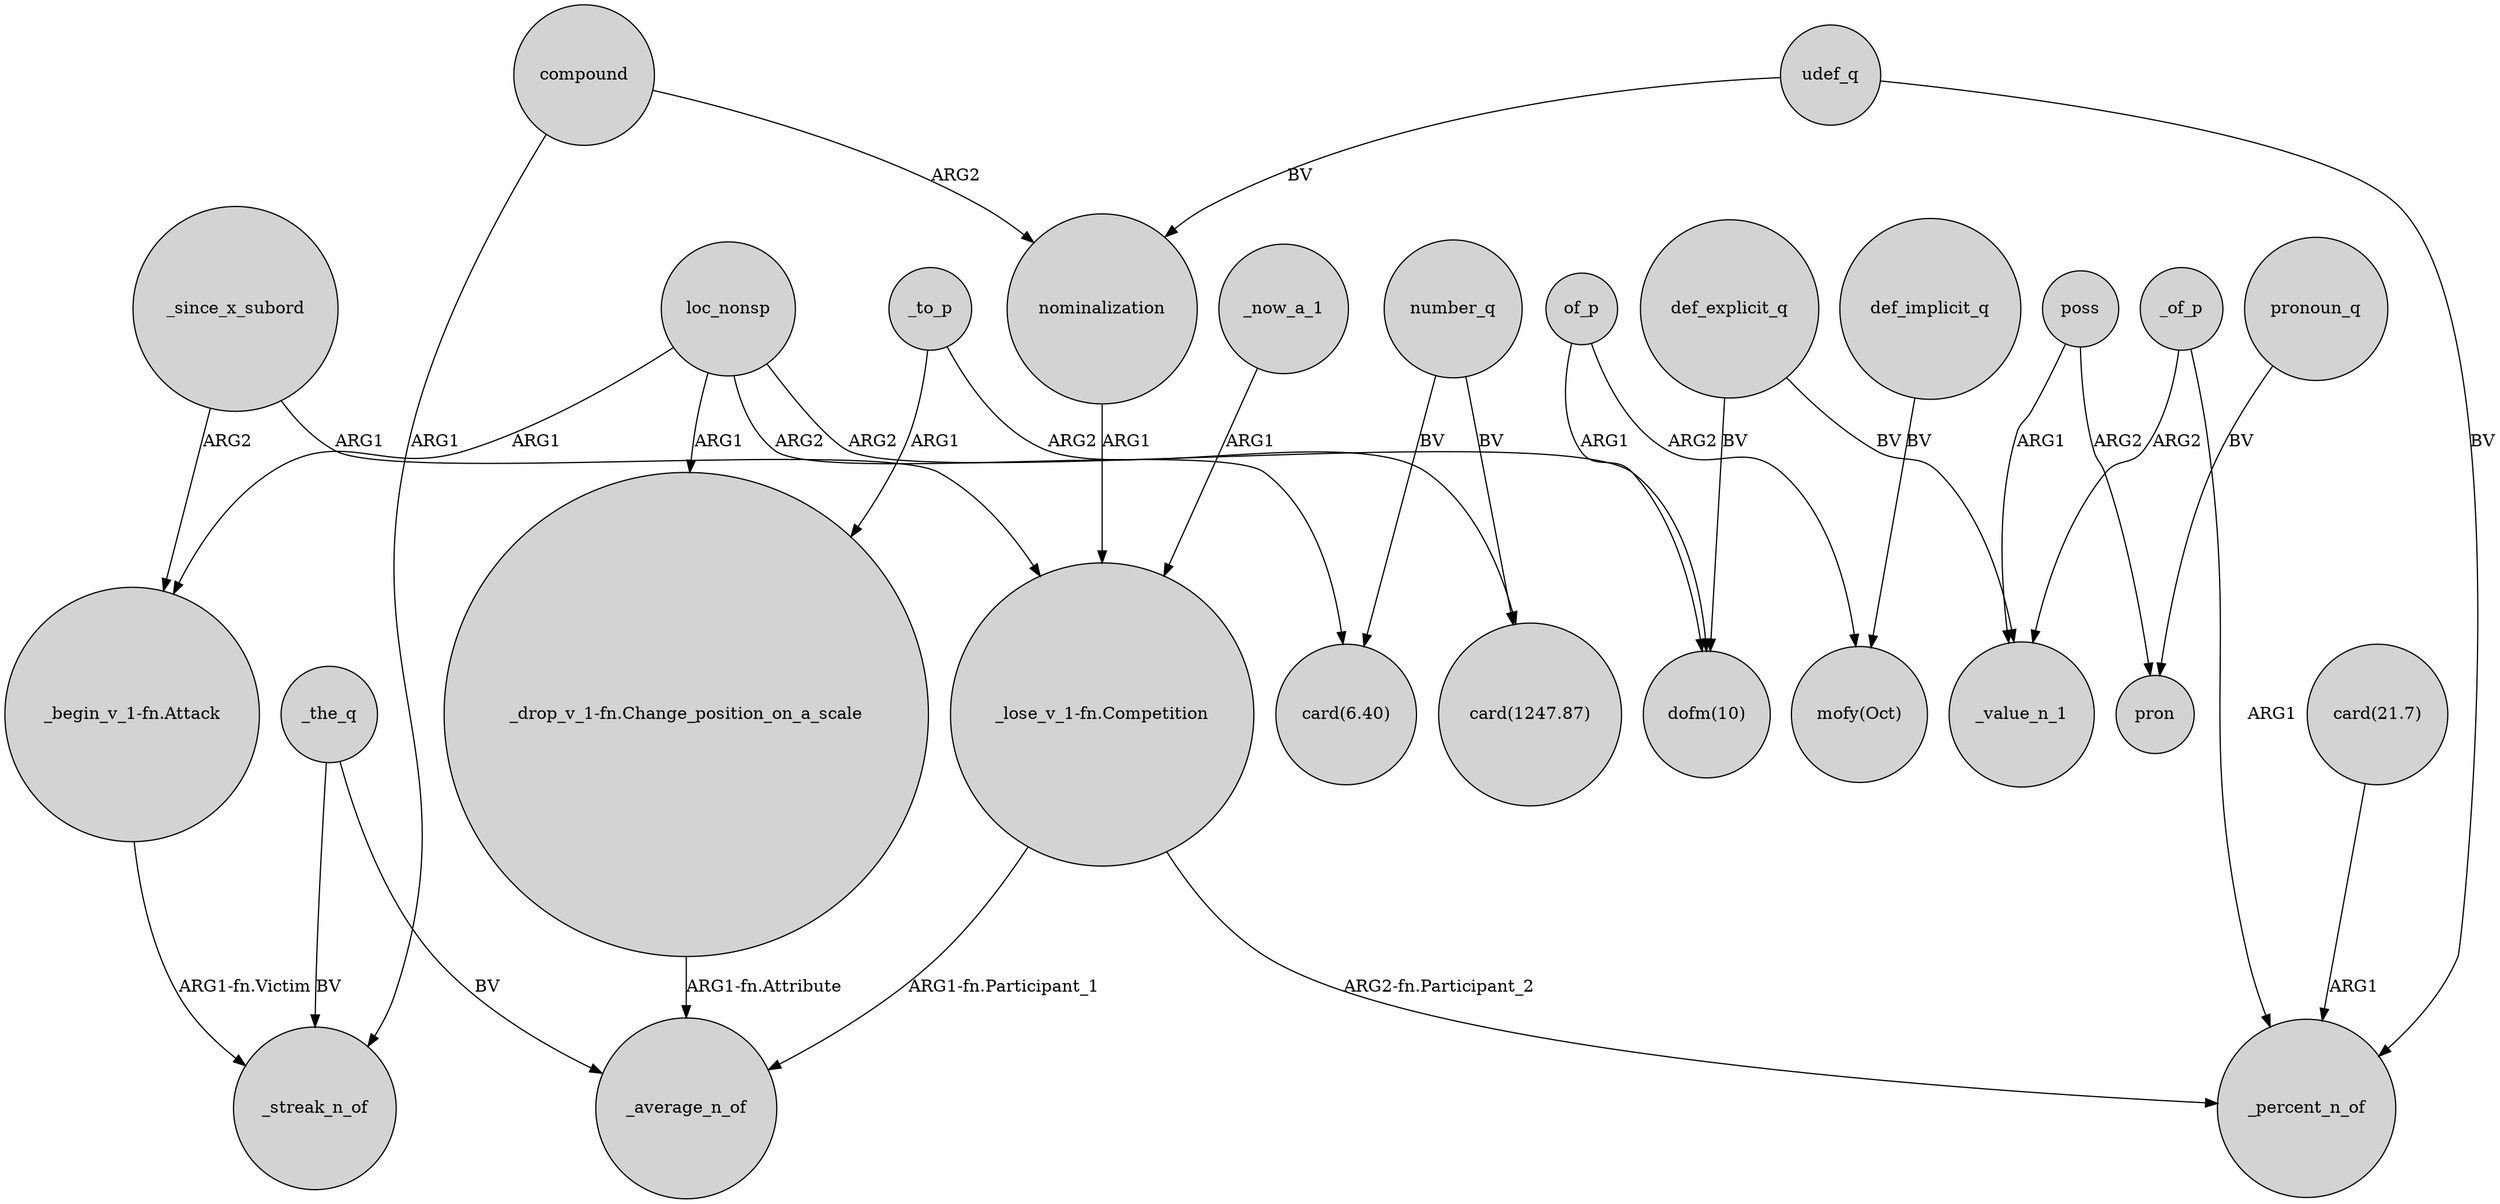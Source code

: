 digraph {
	node [shape=circle style=filled]
	_since_x_subord -> "_begin_v_1-fn.Attack" [label=ARG2]
	"_begin_v_1-fn.Attack" -> _streak_n_of [label="ARG1-fn.Victim"]
	number_q -> "card(1247.87)" [label=BV]
	_the_q -> _average_n_of [label=BV]
	of_p -> "mofy(Oct)" [label=ARG2]
	loc_nonsp -> "_drop_v_1-fn.Change_position_on_a_scale" [label=ARG1]
	udef_q -> nominalization [label=BV]
	poss -> _value_n_1 [label=ARG1]
	"card(21.7)" -> _percent_n_of [label=ARG1]
	loc_nonsp -> "card(6.40)" [label=ARG2]
	"_drop_v_1-fn.Change_position_on_a_scale" -> _average_n_of [label="ARG1-fn.Attribute"]
	_of_p -> _value_n_1 [label=ARG2]
	_of_p -> _percent_n_of [label=ARG1]
	"_lose_v_1-fn.Competition" -> _percent_n_of [label="ARG2-fn.Participant_2"]
	compound -> nominalization [label=ARG2]
	pronoun_q -> pron [label=BV]
	poss -> pron [label=ARG2]
	loc_nonsp -> "dofm(10)" [label=ARG2]
	udef_q -> _percent_n_of [label=BV]
	_to_p -> "_drop_v_1-fn.Change_position_on_a_scale" [label=ARG1]
	compound -> _streak_n_of [label=ARG1]
	number_q -> "card(6.40)" [label=BV]
	def_implicit_q -> "mofy(Oct)" [label=BV]
	"_lose_v_1-fn.Competition" -> _average_n_of [label="ARG1-fn.Participant_1"]
	_now_a_1 -> "_lose_v_1-fn.Competition" [label=ARG1]
	def_explicit_q -> _value_n_1 [label=BV]
	_since_x_subord -> "_lose_v_1-fn.Competition" [label=ARG1]
	_to_p -> "card(1247.87)" [label=ARG2]
	loc_nonsp -> "_begin_v_1-fn.Attack" [label=ARG1]
	of_p -> "dofm(10)" [label=ARG1]
	nominalization -> "_lose_v_1-fn.Competition" [label=ARG1]
	_the_q -> _streak_n_of [label=BV]
	def_explicit_q -> "dofm(10)" [label=BV]
}
